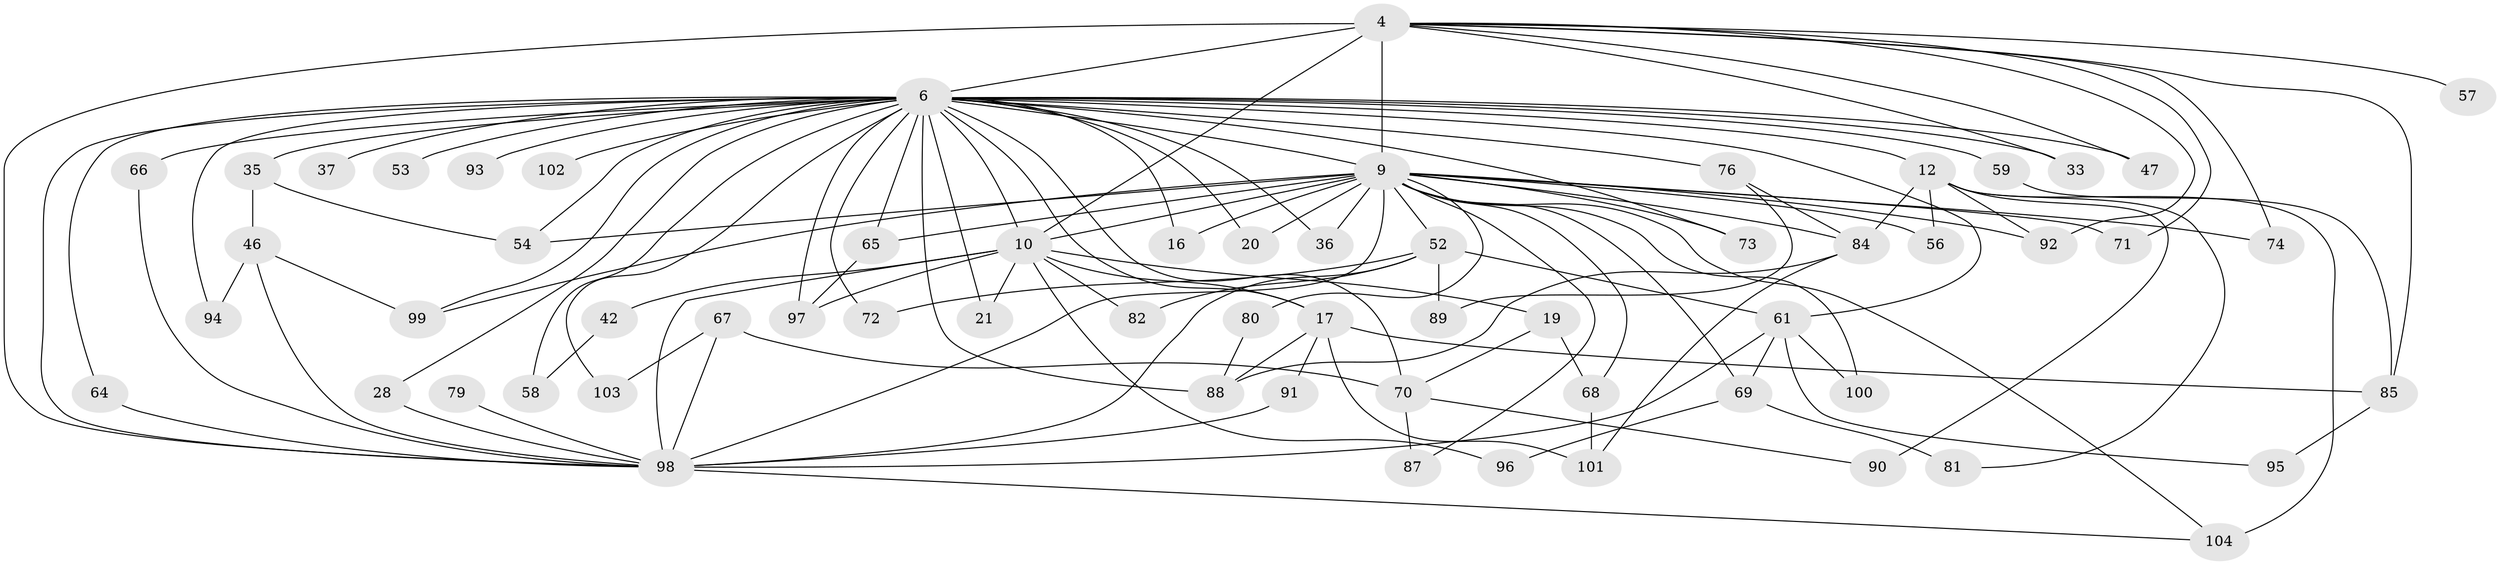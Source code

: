 // original degree distribution, {47: 0.009615384615384616, 13: 0.009615384615384616, 14: 0.038461538461538464, 22: 0.009615384615384616, 25: 0.009615384615384616, 17: 0.009615384615384616, 21: 0.009615384615384616, 5: 0.038461538461538464, 8: 0.019230769230769232, 7: 0.028846153846153848, 2: 0.5384615384615384, 4: 0.08653846153846154, 3: 0.19230769230769232}
// Generated by graph-tools (version 1.1) at 2025/46/03/04/25 21:46:37]
// undirected, 62 vertices, 122 edges
graph export_dot {
graph [start="1"]
  node [color=gray90,style=filled];
  4 [super="+2"];
  6 [super="+1"];
  9 [super="+5"];
  10 [super="+3"];
  12;
  16;
  17 [super="+11"];
  19;
  20;
  21;
  28;
  33;
  35 [super="+15+25"];
  36;
  37;
  42;
  46 [super="+32"];
  47 [super="+45"];
  52 [super="+34+40"];
  53;
  54 [super="+49"];
  56;
  57;
  58 [super="+29"];
  59;
  61 [super="+41"];
  64;
  65;
  66 [super="+55"];
  67 [super="+43"];
  68 [super="+22"];
  69 [super="+39"];
  70 [super="+26+48+63"];
  71;
  72;
  73;
  74;
  76 [super="+62"];
  79;
  80;
  81;
  82;
  84 [super="+50"];
  85 [super="+44"];
  87;
  88 [super="+86"];
  89;
  90;
  91;
  92 [super="+77"];
  93;
  94 [super="+83"];
  95;
  96;
  97 [super="+51"];
  98 [super="+31+8"];
  99 [super="+60+38"];
  100;
  101 [super="+78"];
  102;
  103;
  104 [super="+27"];
  4 -- 6 [weight=4];
  4 -- 9 [weight=4];
  4 -- 10 [weight=4];
  4 -- 57 [weight=2];
  4 -- 74;
  4 -- 85 [weight=2];
  4 -- 33;
  4 -- 71;
  4 -- 47;
  4 -- 98 [weight=4];
  4 -- 92;
  6 -- 9 [weight=4];
  6 -- 10 [weight=4];
  6 -- 12 [weight=2];
  6 -- 20;
  6 -- 21;
  6 -- 28;
  6 -- 33;
  6 -- 66 [weight=2];
  6 -- 72;
  6 -- 93 [weight=2];
  6 -- 94 [weight=2];
  6 -- 102 [weight=2];
  6 -- 103;
  6 -- 16;
  6 -- 17;
  6 -- 35 [weight=4];
  6 -- 36;
  6 -- 37;
  6 -- 47 [weight=2];
  6 -- 53;
  6 -- 58 [weight=2];
  6 -- 59;
  6 -- 61 [weight=3];
  6 -- 64;
  6 -- 65;
  6 -- 70 [weight=4];
  6 -- 73;
  6 -- 76 [weight=2];
  6 -- 88 [weight=2];
  6 -- 99 [weight=4];
  6 -- 98 [weight=5];
  6 -- 54;
  6 -- 97;
  9 -- 10 [weight=4];
  9 -- 16;
  9 -- 20;
  9 -- 71;
  9 -- 74;
  9 -- 87;
  9 -- 92;
  9 -- 100;
  9 -- 65;
  9 -- 68 [weight=2];
  9 -- 69 [weight=2];
  9 -- 73;
  9 -- 80;
  9 -- 84 [weight=3];
  9 -- 36;
  9 -- 104;
  9 -- 54;
  9 -- 56;
  9 -- 98 [weight=5];
  9 -- 52 [weight=2];
  9 -- 99;
  10 -- 19 [weight=2];
  10 -- 21;
  10 -- 82;
  10 -- 96;
  10 -- 42;
  10 -- 17 [weight=2];
  10 -- 98 [weight=5];
  10 -- 97;
  12 -- 56;
  12 -- 81;
  12 -- 90;
  12 -- 84;
  12 -- 104;
  12 -- 92;
  17 -- 91;
  17 -- 101;
  17 -- 85;
  17 -- 88;
  19 -- 68;
  19 -- 70;
  28 -- 98;
  35 -- 46 [weight=2];
  35 -- 54;
  42 -- 58;
  46 -- 94;
  46 -- 98;
  46 -- 99;
  52 -- 72;
  52 -- 82;
  52 -- 61;
  52 -- 89;
  52 -- 98;
  59 -- 85;
  61 -- 100;
  61 -- 69;
  61 -- 95;
  61 -- 98 [weight=2];
  64 -- 98;
  65 -- 97;
  66 -- 98;
  67 -- 98 [weight=2];
  67 -- 70;
  67 -- 103;
  68 -- 101;
  69 -- 96;
  69 -- 81;
  70 -- 87;
  70 -- 90;
  76 -- 89;
  76 -- 84;
  79 -- 98;
  80 -- 88;
  84 -- 88;
  84 -- 101;
  85 -- 95;
  91 -- 98;
  98 -- 104;
}
